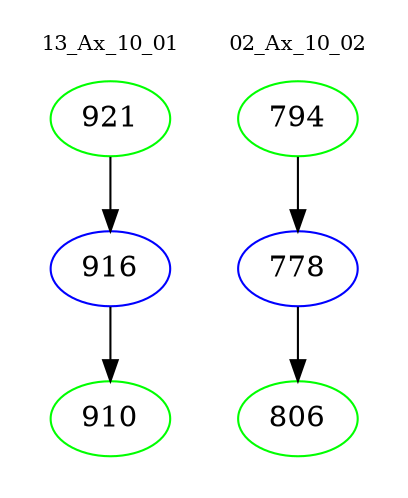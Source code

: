 digraph{
subgraph cluster_0 {
color = white
label = "13_Ax_10_01";
fontsize=10;
T0_921 [label="921", color="green"]
T0_921 -> T0_916 [color="black"]
T0_916 [label="916", color="blue"]
T0_916 -> T0_910 [color="black"]
T0_910 [label="910", color="green"]
}
subgraph cluster_1 {
color = white
label = "02_Ax_10_02";
fontsize=10;
T1_794 [label="794", color="green"]
T1_794 -> T1_778 [color="black"]
T1_778 [label="778", color="blue"]
T1_778 -> T1_806 [color="black"]
T1_806 [label="806", color="green"]
}
}
